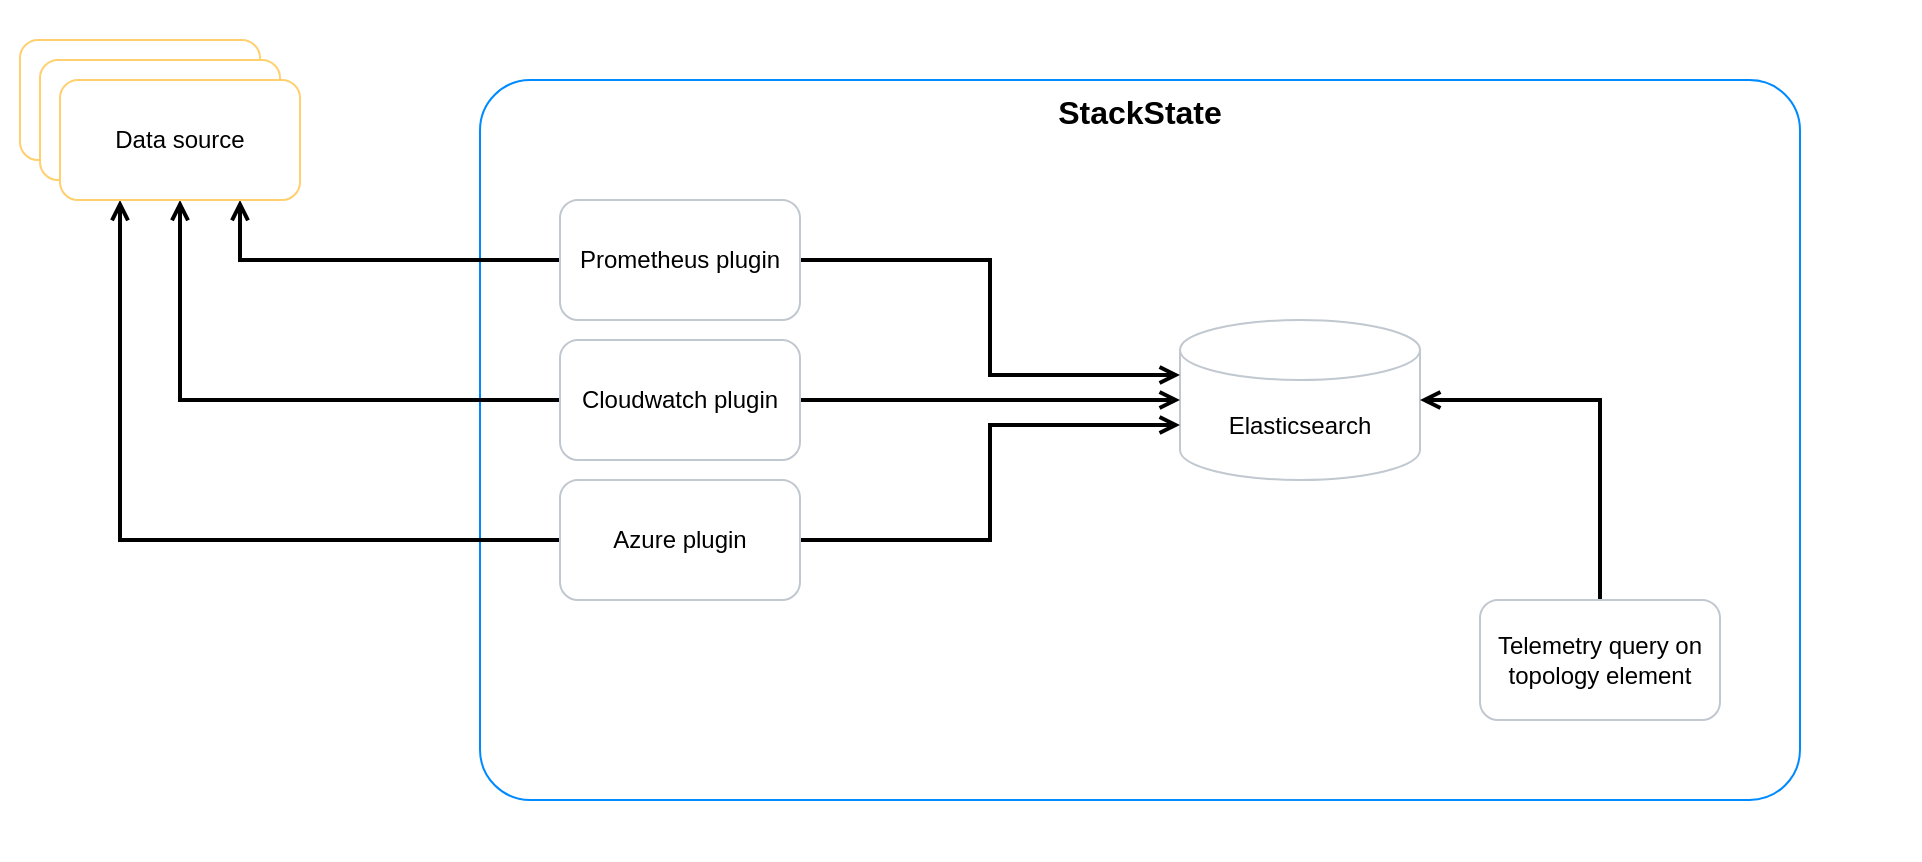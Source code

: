 <mxfile version="15.7.4" type="device"><diagram id="Rizl4fCTSzAdS1nqMPDG" name="Page-1"><mxGraphModel dx="1497" dy="890" grid="1" gridSize="10" guides="1" tooltips="1" connect="1" arrows="1" fold="1" page="1" pageScale="1" pageWidth="1169" pageHeight="827" math="0" shadow="0"><root><mxCell id="0"/><mxCell id="1" parent="0"/><mxCell id="-UeMHbbpykJV2grXaCb_-17" value="" style="rounded=0;whiteSpace=wrap;html=1;strokeColor=none;strokeWidth=3;fontSize=14;verticalAlign=top;" vertex="1" parent="1"><mxGeometry x="60" y="170" width="960" height="430" as="geometry"/></mxCell><mxCell id="-UeMHbbpykJV2grXaCb_-4" value="&lt;b&gt;&lt;font style=&quot;font-size: 16px&quot;&gt;StackState&lt;/font&gt;&lt;/b&gt;" style="rounded=1;whiteSpace=wrap;html=1;strokeWidth=1;strokeColor=#008AFF;arcSize=7;verticalAlign=top;" vertex="1" parent="1"><mxGeometry x="300" y="210" width="660" height="360" as="geometry"/></mxCell><mxCell id="-UeMHbbpykJV2grXaCb_-6" value="Elasticsearch" style="shape=cylinder3;whiteSpace=wrap;html=1;boundedLbl=1;backgroundOutline=1;size=15;rounded=0;strokeColor=#C1C8D0;strokeWidth=1;" vertex="1" parent="1"><mxGeometry x="650" y="330" width="120" height="80" as="geometry"/></mxCell><mxCell id="-UeMHbbpykJV2grXaCb_-15" style="edgeStyle=orthogonalEdgeStyle;rounded=0;orthogonalLoop=1;jettySize=auto;html=1;entryX=1;entryY=0.5;entryDx=0;entryDy=0;entryPerimeter=0;fontSize=14;endArrow=open;endFill=0;strokeWidth=2;exitX=0.5;exitY=0;exitDx=0;exitDy=0;" edge="1" parent="1" source="-UeMHbbpykJV2grXaCb_-14" target="-UeMHbbpykJV2grXaCb_-6"><mxGeometry relative="1" as="geometry"/></mxCell><mxCell id="-UeMHbbpykJV2grXaCb_-14" value="Telemetry query on topology element" style="rounded=1;whiteSpace=wrap;html=1;strokeColor=#C1C8D0;strokeWidth=1;" vertex="1" parent="1"><mxGeometry x="800" y="470" width="120" height="60" as="geometry"/></mxCell><mxCell id="-UeMHbbpykJV2grXaCb_-23" style="edgeStyle=orthogonalEdgeStyle;rounded=0;orthogonalLoop=1;jettySize=auto;html=1;fontSize=16;endArrow=open;endFill=0;strokeWidth=2;entryX=0.75;entryY=1;entryDx=0;entryDy=0;" edge="1" parent="1" source="-UeMHbbpykJV2grXaCb_-18" target="-UeMHbbpykJV2grXaCb_-1"><mxGeometry relative="1" as="geometry"/></mxCell><mxCell id="-UeMHbbpykJV2grXaCb_-26" style="edgeStyle=orthogonalEdgeStyle;rounded=0;orthogonalLoop=1;jettySize=auto;html=1;exitX=1;exitY=0.5;exitDx=0;exitDy=0;entryX=0;entryY=0;entryDx=0;entryDy=27.5;entryPerimeter=0;fontSize=16;endArrow=open;endFill=0;strokeWidth=2;" edge="1" parent="1" source="-UeMHbbpykJV2grXaCb_-18" target="-UeMHbbpykJV2grXaCb_-6"><mxGeometry relative="1" as="geometry"/></mxCell><mxCell id="-UeMHbbpykJV2grXaCb_-18" value="Prometheus plugin" style="rounded=1;whiteSpace=wrap;html=1;strokeColor=#C1C8D0;strokeWidth=1;" vertex="1" parent="1"><mxGeometry x="340" y="270" width="120" height="60" as="geometry"/></mxCell><mxCell id="-UeMHbbpykJV2grXaCb_-24" style="edgeStyle=orthogonalEdgeStyle;rounded=0;orthogonalLoop=1;jettySize=auto;html=1;exitX=0;exitY=0.5;exitDx=0;exitDy=0;entryX=0.5;entryY=1;entryDx=0;entryDy=0;fontSize=16;endArrow=open;endFill=0;strokeWidth=2;" edge="1" parent="1" source="-UeMHbbpykJV2grXaCb_-19" target="-UeMHbbpykJV2grXaCb_-1"><mxGeometry relative="1" as="geometry"/></mxCell><mxCell id="-UeMHbbpykJV2grXaCb_-27" style="edgeStyle=orthogonalEdgeStyle;rounded=0;orthogonalLoop=1;jettySize=auto;html=1;exitX=1;exitY=0.5;exitDx=0;exitDy=0;entryX=0;entryY=0.5;entryDx=0;entryDy=0;entryPerimeter=0;fontSize=16;endArrow=open;endFill=0;strokeWidth=2;" edge="1" parent="1" source="-UeMHbbpykJV2grXaCb_-19" target="-UeMHbbpykJV2grXaCb_-6"><mxGeometry relative="1" as="geometry"/></mxCell><mxCell id="-UeMHbbpykJV2grXaCb_-19" value="Cloudwatch plugin" style="rounded=1;whiteSpace=wrap;html=1;strokeColor=#C1C8D0;strokeWidth=1;" vertex="1" parent="1"><mxGeometry x="340" y="340" width="120" height="60" as="geometry"/></mxCell><mxCell id="-UeMHbbpykJV2grXaCb_-25" style="edgeStyle=orthogonalEdgeStyle;rounded=0;orthogonalLoop=1;jettySize=auto;html=1;exitX=0;exitY=0.5;exitDx=0;exitDy=0;entryX=0.25;entryY=1;entryDx=0;entryDy=0;fontSize=16;endArrow=open;endFill=0;strokeWidth=2;" edge="1" parent="1" source="-UeMHbbpykJV2grXaCb_-20" target="-UeMHbbpykJV2grXaCb_-1"><mxGeometry relative="1" as="geometry"/></mxCell><mxCell id="-UeMHbbpykJV2grXaCb_-28" style="edgeStyle=orthogonalEdgeStyle;rounded=0;orthogonalLoop=1;jettySize=auto;html=1;exitX=1;exitY=0.5;exitDx=0;exitDy=0;entryX=0;entryY=0;entryDx=0;entryDy=52.5;entryPerimeter=0;fontSize=16;endArrow=open;endFill=0;strokeWidth=2;" edge="1" parent="1" source="-UeMHbbpykJV2grXaCb_-20" target="-UeMHbbpykJV2grXaCb_-6"><mxGeometry relative="1" as="geometry"/></mxCell><mxCell id="-UeMHbbpykJV2grXaCb_-20" value="Azure plugin" style="rounded=1;whiteSpace=wrap;html=1;strokeColor=#C1C8D0;strokeWidth=1;" vertex="1" parent="1"><mxGeometry x="340" y="410" width="120" height="60" as="geometry"/></mxCell><mxCell id="-UeMHbbpykJV2grXaCb_-22" value="Data source" style="rounded=1;whiteSpace=wrap;html=1;strokeWidth=1;strokeColor=#FFD06D;" vertex="1" parent="1"><mxGeometry x="70" y="190" width="120" height="60" as="geometry"/></mxCell><mxCell id="-UeMHbbpykJV2grXaCb_-21" value="Data source" style="rounded=1;whiteSpace=wrap;html=1;strokeWidth=1;strokeColor=#FFD06D;" vertex="1" parent="1"><mxGeometry x="80" y="200" width="120" height="60" as="geometry"/></mxCell><mxCell id="-UeMHbbpykJV2grXaCb_-1" value="Data source" style="rounded=1;whiteSpace=wrap;html=1;strokeWidth=1;strokeColor=#FFD06D;" vertex="1" parent="1"><mxGeometry x="90" y="210" width="120" height="60" as="geometry"/></mxCell></root></mxGraphModel></diagram></mxfile>